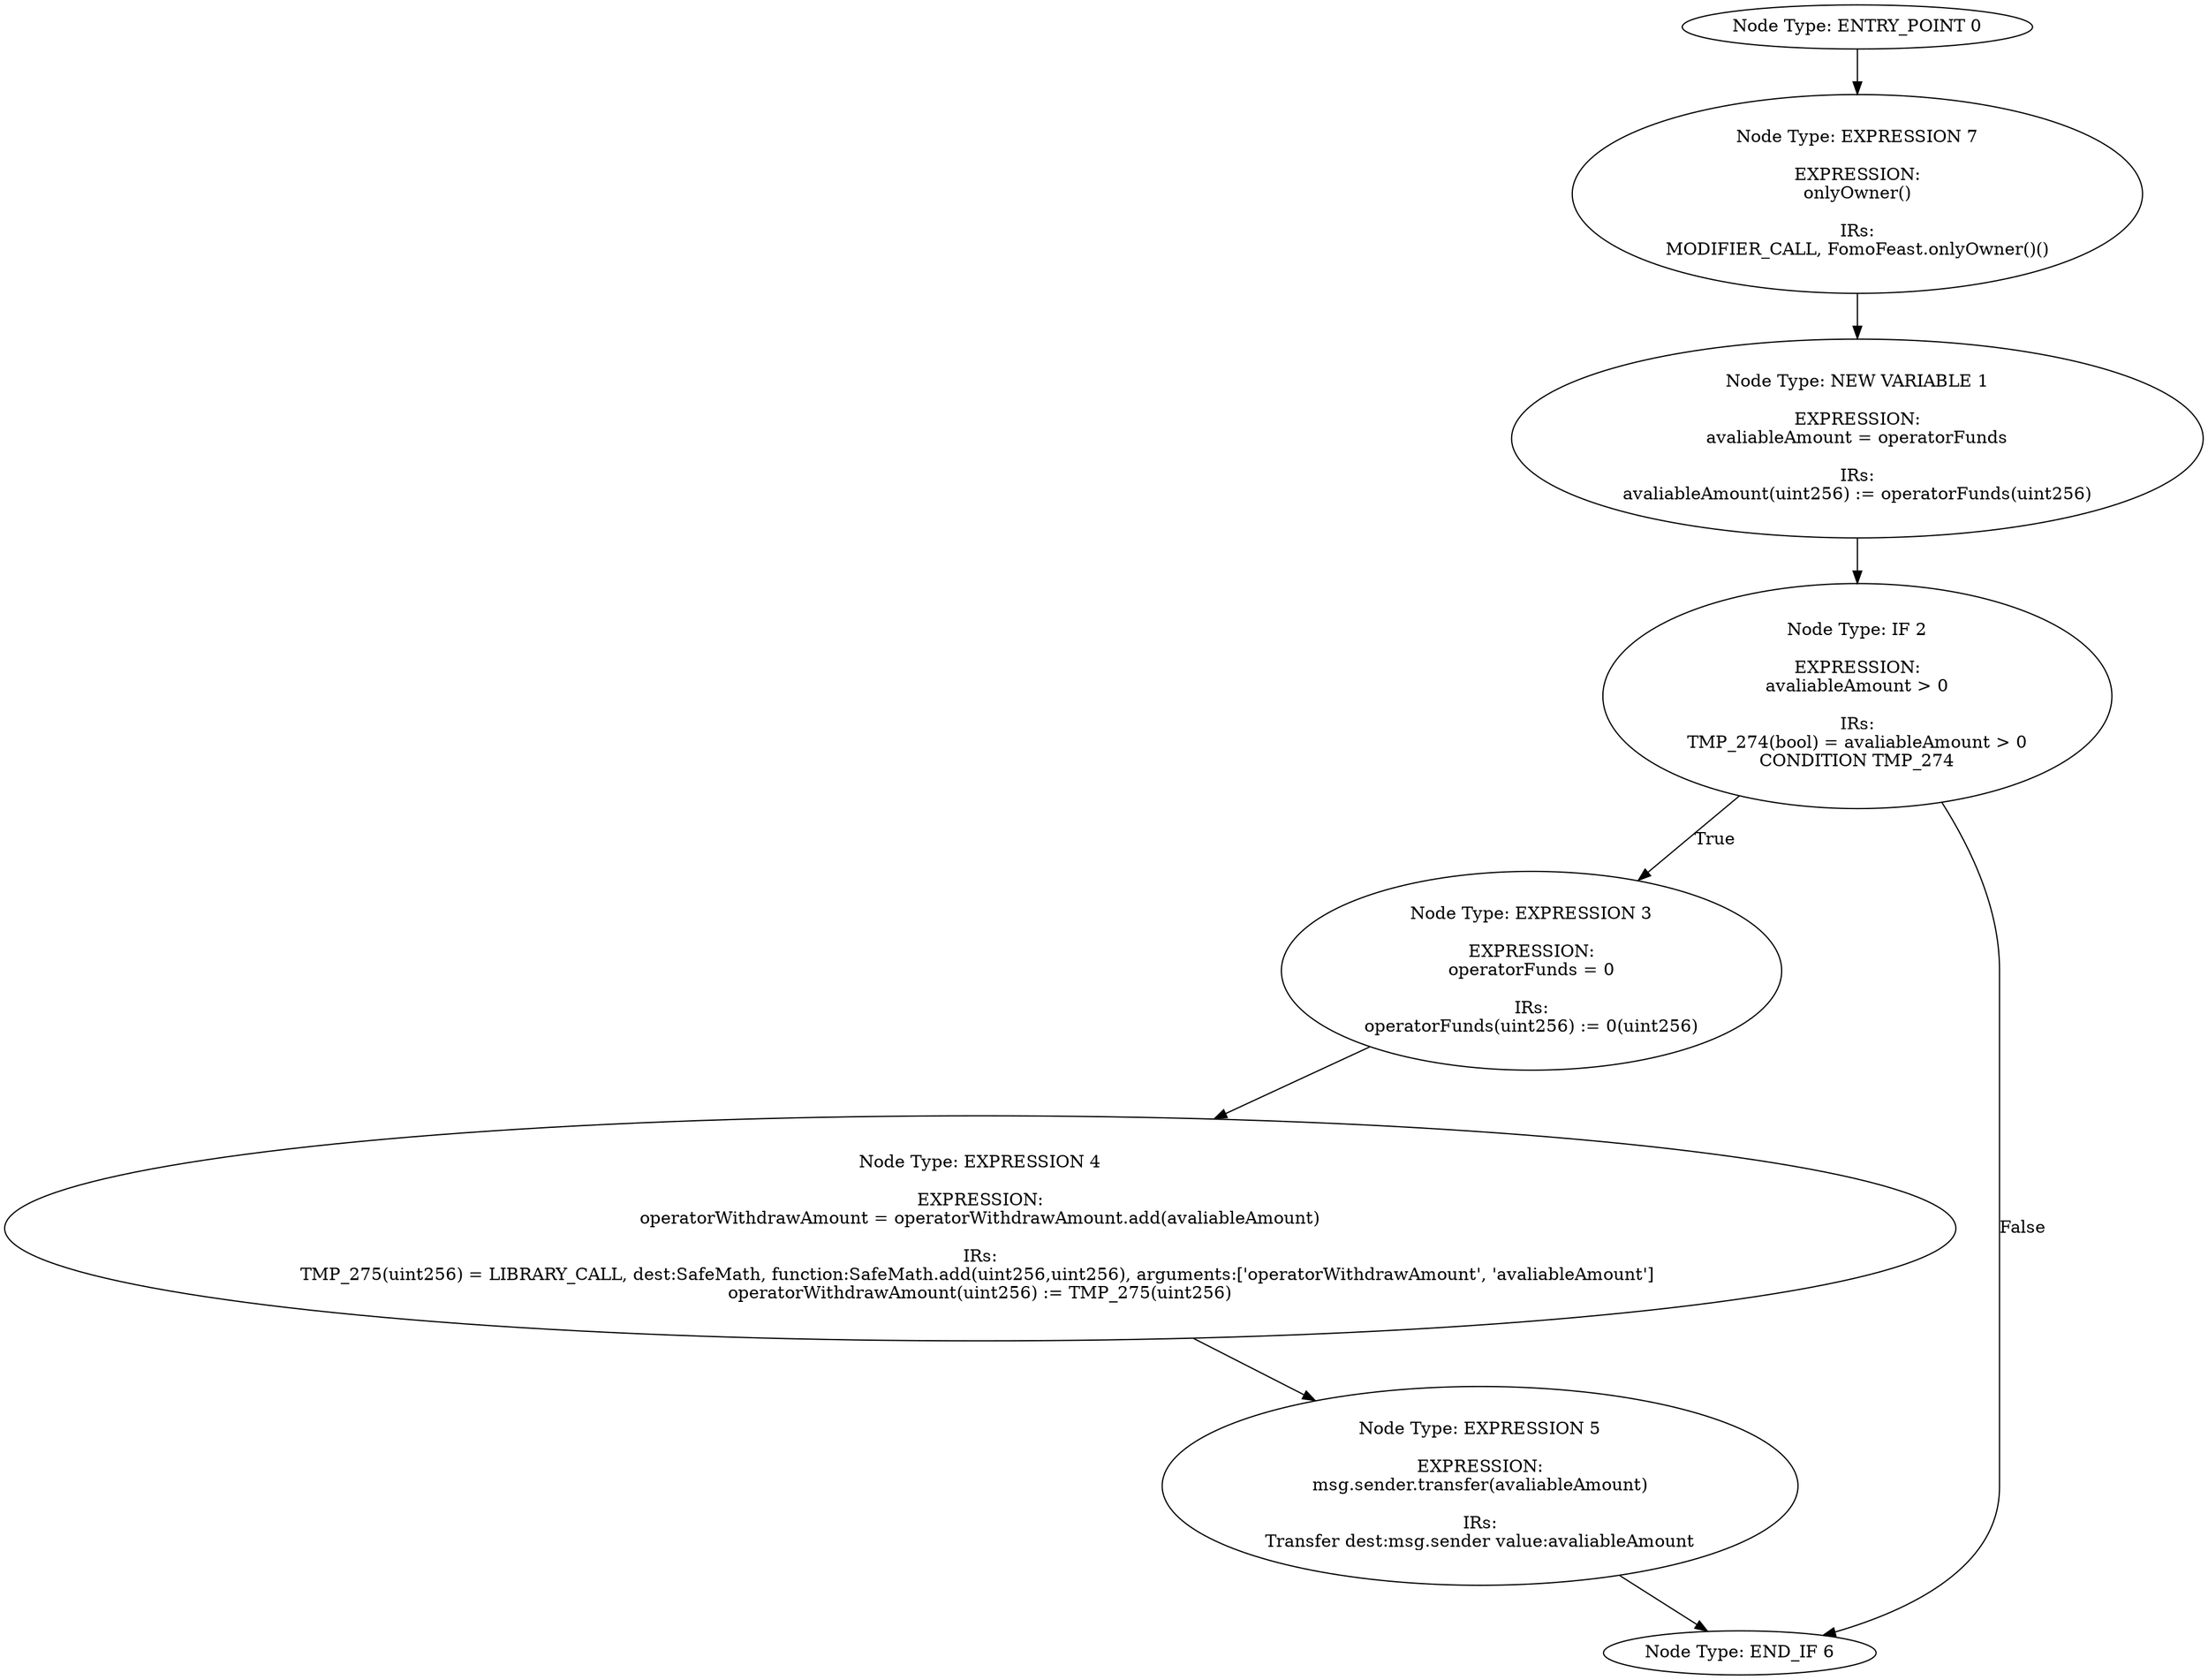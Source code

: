 digraph{
0[label="Node Type: ENTRY_POINT 0
"];
0->7;
1[label="Node Type: NEW VARIABLE 1

EXPRESSION:
avaliableAmount = operatorFunds

IRs:
avaliableAmount(uint256) := operatorFunds(uint256)"];
1->2;
2[label="Node Type: IF 2

EXPRESSION:
avaliableAmount > 0

IRs:
TMP_274(bool) = avaliableAmount > 0
CONDITION TMP_274"];
2->3[label="True"];
2->6[label="False"];
3[label="Node Type: EXPRESSION 3

EXPRESSION:
operatorFunds = 0

IRs:
operatorFunds(uint256) := 0(uint256)"];
3->4;
4[label="Node Type: EXPRESSION 4

EXPRESSION:
operatorWithdrawAmount = operatorWithdrawAmount.add(avaliableAmount)

IRs:
TMP_275(uint256) = LIBRARY_CALL, dest:SafeMath, function:SafeMath.add(uint256,uint256), arguments:['operatorWithdrawAmount', 'avaliableAmount'] 
operatorWithdrawAmount(uint256) := TMP_275(uint256)"];
4->5;
5[label="Node Type: EXPRESSION 5

EXPRESSION:
msg.sender.transfer(avaliableAmount)

IRs:
Transfer dest:msg.sender value:avaliableAmount"];
5->6;
6[label="Node Type: END_IF 6
"];
7[label="Node Type: EXPRESSION 7

EXPRESSION:
onlyOwner()

IRs:
MODIFIER_CALL, FomoFeast.onlyOwner()()"];
7->1;
}
